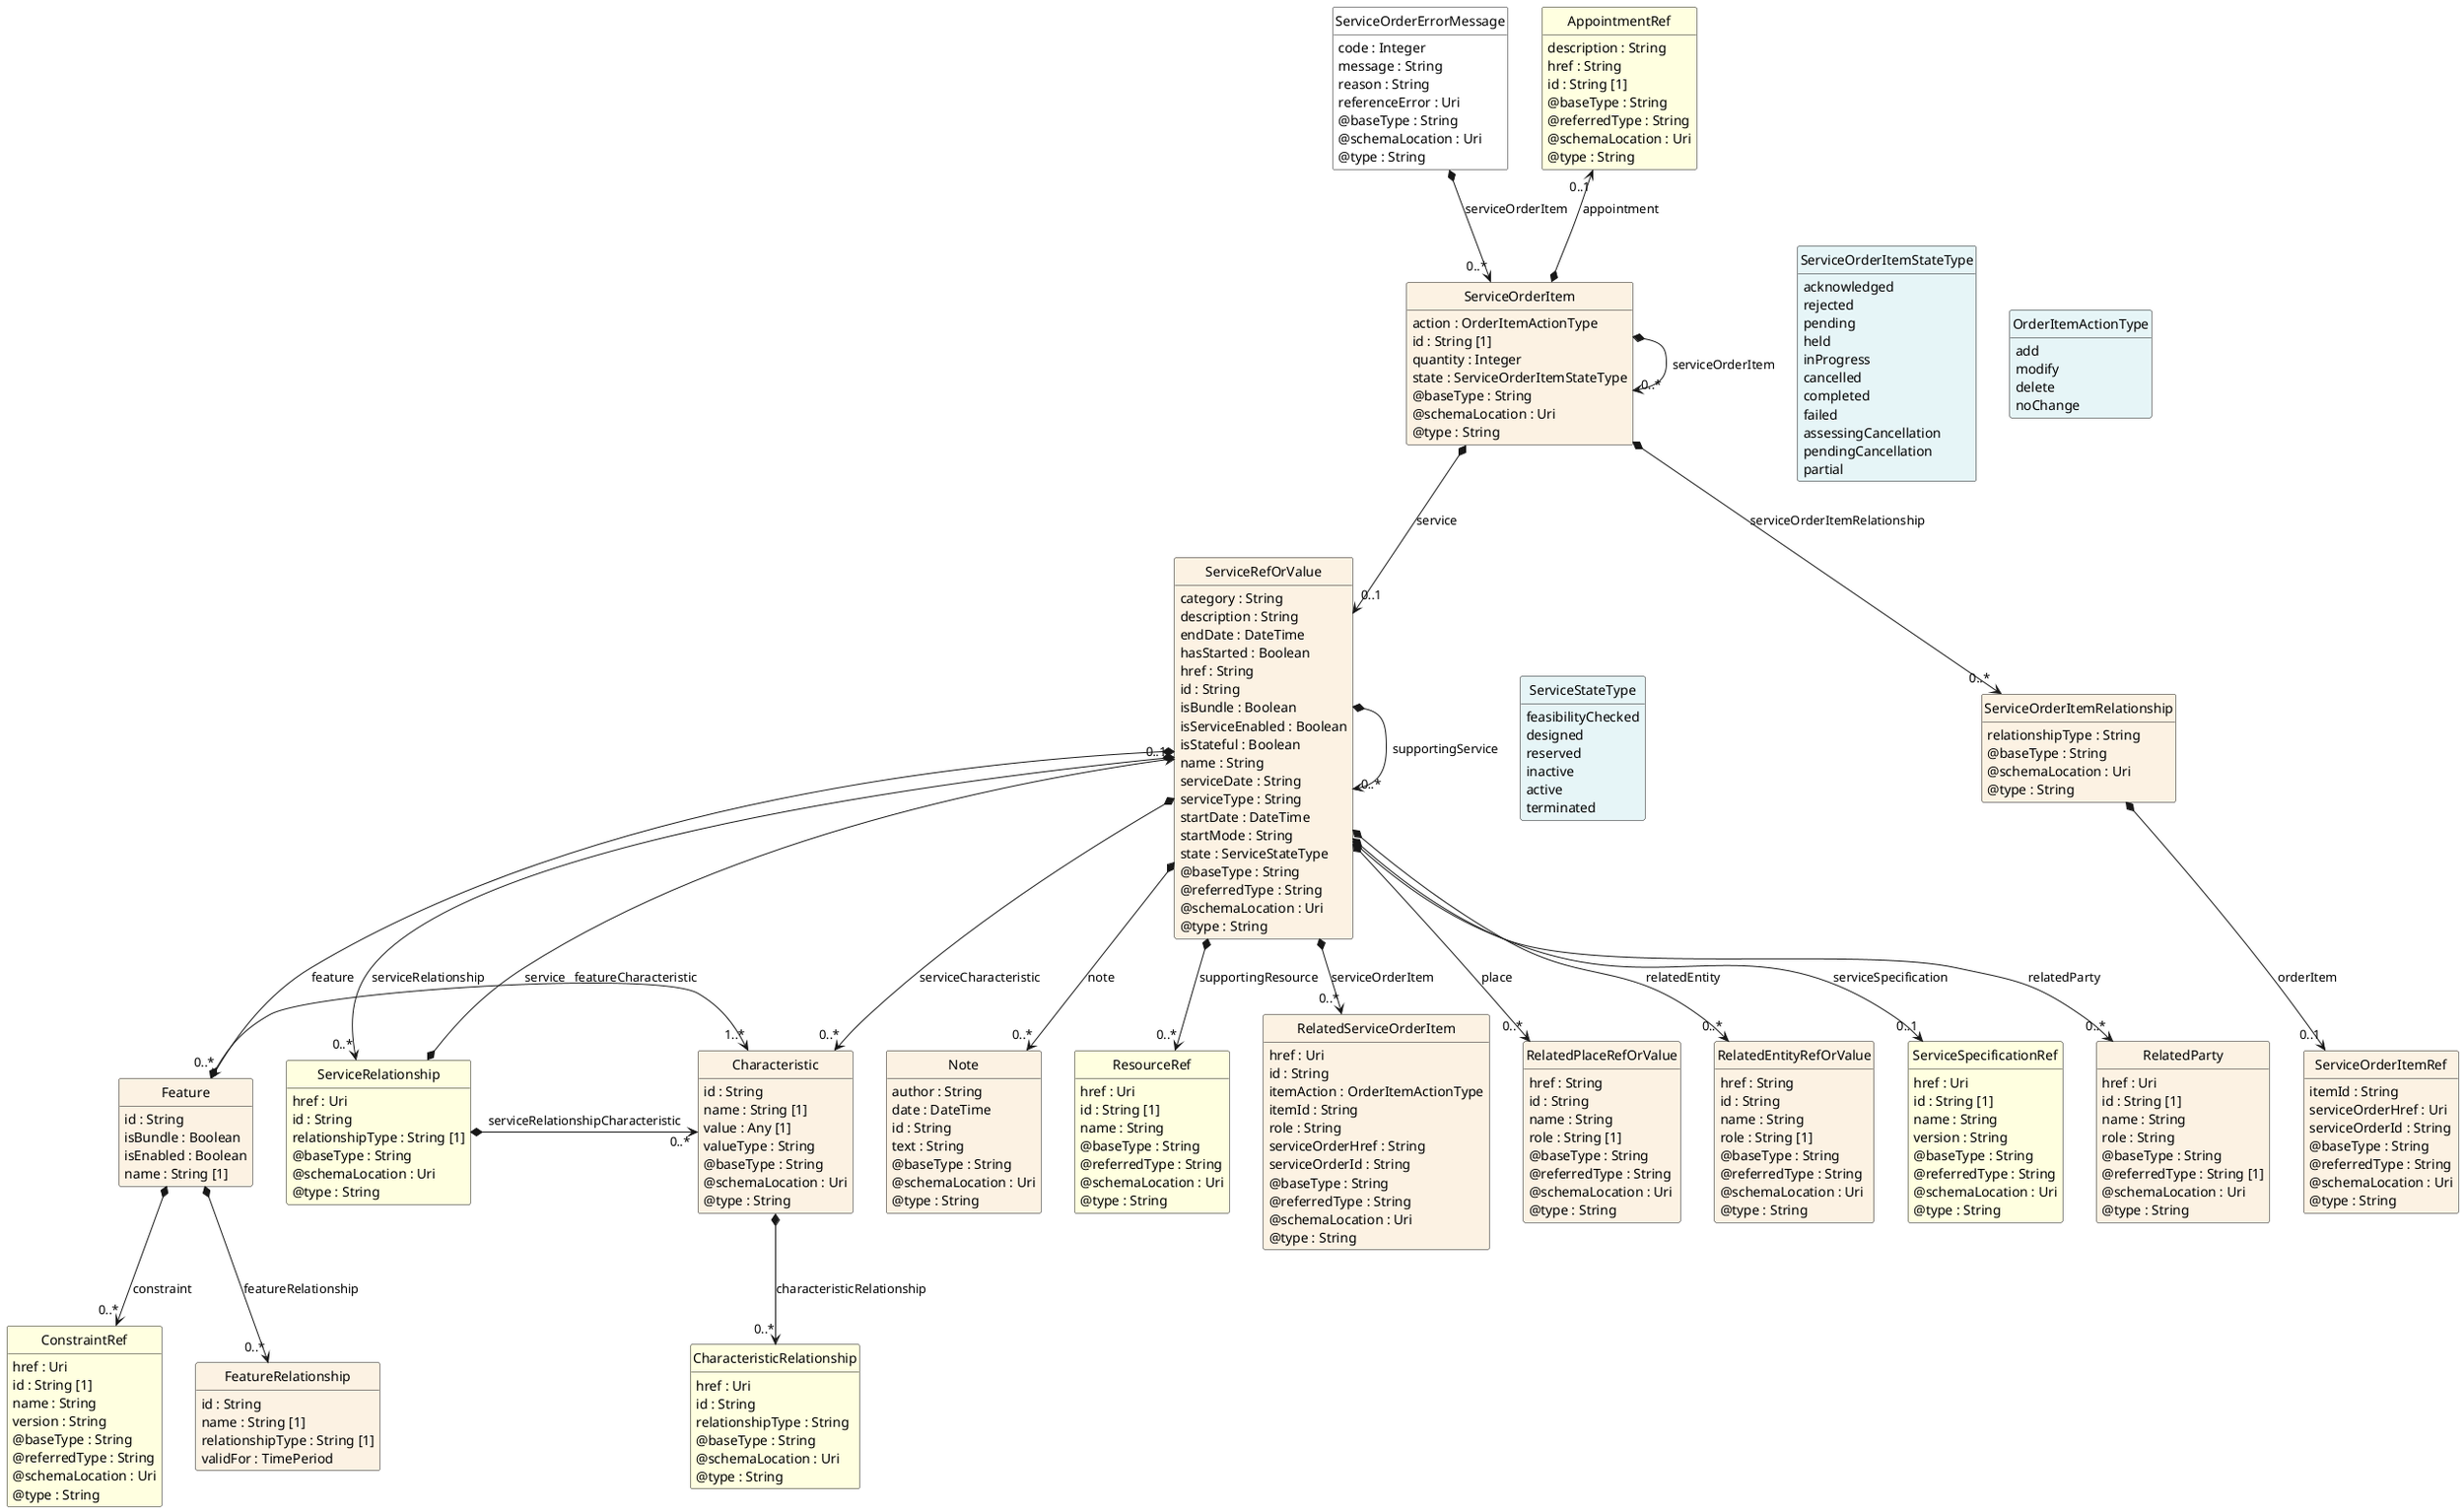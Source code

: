 @startuml
hide circle
hide methods
hide stereotype
show <<Enumeration>> stereotype
skinparam class {
   BackgroundColor<<Enumeration>> #E6F5F7
   BackgroundColor<<Ref>> #FFFFE0
   BackgroundColor<<Pivot>> #FFFFFFF
   BackgroundColor<<SimpleType>> #E2F0DA
   BackgroundColor #FCF2E3
}

class ServiceOrderErrorMessage <<Pivot>> {
    code : Integer
    message : String
    reason : String
    referenceError : Uri
    @baseType : String
    @schemaLocation : Uri
    @type : String
}

class ServiceOrderItem  {
    action : OrderItemActionType
    id : String [1]
    quantity : Integer
    state : ServiceOrderItemStateType
    @baseType : String
    @schemaLocation : Uri
    @type : String
}

class ServiceOrderItemRelationship  {
    relationshipType : String
    @baseType : String
    @schemaLocation : Uri
    @type : String
}

class ServiceOrderItemRef  {
    itemId : String
    serviceOrderHref : Uri
    serviceOrderId : String
    @baseType : String
    @referredType : String
    @schemaLocation : Uri
    @type : String
}

class ServiceRefOrValue  {
    category : String
    description : String
    endDate : DateTime
    hasStarted : Boolean
    href : String
    id : String
    isBundle : Boolean
    isServiceEnabled : Boolean
    isStateful : Boolean
    name : String
    serviceDate : String
    serviceType : String
    startDate : DateTime
    startMode : String
    state : ServiceStateType
    @baseType : String
    @referredType : String
    @schemaLocation : Uri
    @type : String
}

class Note  {
    author : String
    date : DateTime
    id : String
    text : String
    @baseType : String
    @schemaLocation : Uri
    @type : String
}

class ResourceRef  <<Ref>> {
    href : Uri
    id : String [1]
    name : String
    @baseType : String
    @referredType : String
    @schemaLocation : Uri
    @type : String
}

class RelatedServiceOrderItem  {
    href : Uri
    id : String
    itemAction : OrderItemActionType
    itemId : String
    role : String
    serviceOrderHref : String
    serviceOrderId : String
    @baseType : String
    @referredType : String
    @schemaLocation : Uri
    @type : String
}

class OrderItemActionType <<Enumeration>> {
    add
    modify
    delete
    noChange
}

class ServiceRelationship  <<Ref>> {
    href : Uri
    id : String
    relationshipType : String [1]
    @baseType : String
    @schemaLocation : Uri
    @type : String
}

class Characteristic  {
    id : String
    name : String [1]
    value : Any [1]
    valueType : String
    @baseType : String
    @schemaLocation : Uri
    @type : String
}

class CharacteristicRelationship  <<Ref>> {
    href : Uri
    id : String
    relationshipType : String
    @baseType : String
    @schemaLocation : Uri
    @type : String
}

class Feature  {
    id : String
    isBundle : Boolean
    isEnabled : Boolean
    name : String [1]
}

class ConstraintRef  <<Ref>> {
    href : Uri
    id : String [1]
    name : String
    version : String
    @baseType : String
    @referredType : String
    @schemaLocation : Uri
    @type : String
}

class FeatureRelationship  {
    id : String
    name : String [1]
    relationshipType : String [1]
    validFor : TimePeriod
}

class RelatedPlaceRefOrValue  {
    href : String
    id : String
    name : String
    role : String [1]
    @baseType : String
    @referredType : String
    @schemaLocation : Uri
    @type : String
}

class ServiceStateType <<Enumeration>> {
    feasibilityChecked
    designed
    reserved
    inactive
    active
    terminated
}

class RelatedEntityRefOrValue  {
    href : String
    id : String
    name : String
    role : String [1]
    @baseType : String
    @referredType : String
    @schemaLocation : Uri
    @type : String
}

class ServiceSpecificationRef  <<Ref>> {
    href : Uri
    id : String [1]
    name : String
    version : String
    @baseType : String
    @referredType : String
    @schemaLocation : Uri
    @type : String
}

class RelatedParty  {
    href : Uri
    id : String [1]
    name : String
    role : String
    @baseType : String
    @referredType : String [1]
    @schemaLocation : Uri
    @type : String
}

class AppointmentRef  <<Ref>> {
    description : String
    href : String
    id : String [1]
    @baseType : String
    @referredType : String
    @schemaLocation : Uri
    @type : String
}

class ServiceOrderItemStateType <<Enumeration>> {
    acknowledged
    rejected
    pending
    held
    inProgress
    cancelled
    completed
    failed
    assessingCancellation
    pendingCancellation
    partial
}

ServiceOrderErrorMessage *-->  "0..*" ServiceOrderItem : serviceOrderItem

ServiceOrderItem *-right-> "0..*" ServiceOrderItem : serviceOrderItem

ServiceOrderItem -right[hidden]-> ServiceOrderItemStateType

ServiceOrderItemStateType -right[hidden]-> OrderItemActionType

ServiceOrderItem *-->  "0..1" ServiceRefOrValue : service

ServiceRefOrValue *-right-> "0..*" ServiceRefOrValue : supportingService

ServiceRefOrValue -right[hidden]-> ServiceStateType

ServiceRefOrValue *-->  "0..*" Characteristic : serviceCharacteristic

ServiceRefOrValue *-->  "0..*" ServiceRelationship : serviceRelationship

ServiceRefOrValue *-->  "0..*" Feature : feature

ServiceRelationship *-right-> "0..*" Characteristic : serviceRelationshipCharacteristic

ServiceRefOrValue "0..1" <--* ServiceRelationship : service

Characteristic "1..*" <-left-* Feature : featureCharacteristic

ServiceRefOrValue *-->  "0..1" ServiceSpecificationRef : serviceSpecification

ServiceRefOrValue *-->  "0..*" Note : note

ServiceRefOrValue *-->  "0..*" RelatedServiceOrderItem : serviceOrderItem

ServiceRefOrValue *-->  "0..*" RelatedPlaceRefOrValue : place

ServiceRefOrValue *-->  "0..*" RelatedParty : relatedParty

ServiceRefOrValue *-->  "0..*" ResourceRef : supportingResource

ServiceRefOrValue *-->  "0..*" RelatedEntityRefOrValue : relatedEntity

AppointmentRef "0..1" <--* ServiceOrderItem : appointment

ServiceOrderItem *-->  "0..*" ServiceOrderItemRelationship : serviceOrderItemRelationship

Feature *-->  "0..*" FeatureRelationship : featureRelationship

Feature *-->  "0..*" ConstraintRef : constraint

ServiceOrderItemRelationship *-->  "0..1" ServiceOrderItemRef : orderItem

Characteristic *-->  "0..*" CharacteristicRelationship : characteristicRelationship

@enduml